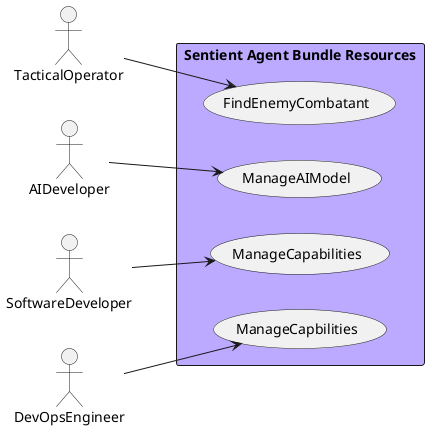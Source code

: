 @startuml

left to right direction
Actor "TacticalOperator" as TacticalOperator
Actor "AIDeveloper" as AIDeveloper
Actor "SoftwareDeveloper" as SoftwareDeveloper
Actor "DevOpsEngineer" as DevOpsEngineer


rectangle "Sentient Agent Bundle Resources" #bbaaff {
usecase "FindEnemyCombatant" as FindEnemyCombatant
    TacticalOperator --> FindEnemyCombatant
    usecase "ManageAIModel" as ManageAIModel
    AIDeveloper --> ManageAIModel
    usecase "ManageCapabilities" as ManageCapabilities
    SoftwareDeveloper --> ManageCapabilities
    usecase "ManageCapbilities" as ManageCapbilities
    DevOpsEngineer --> ManageCapbilities
    }


@enduml
